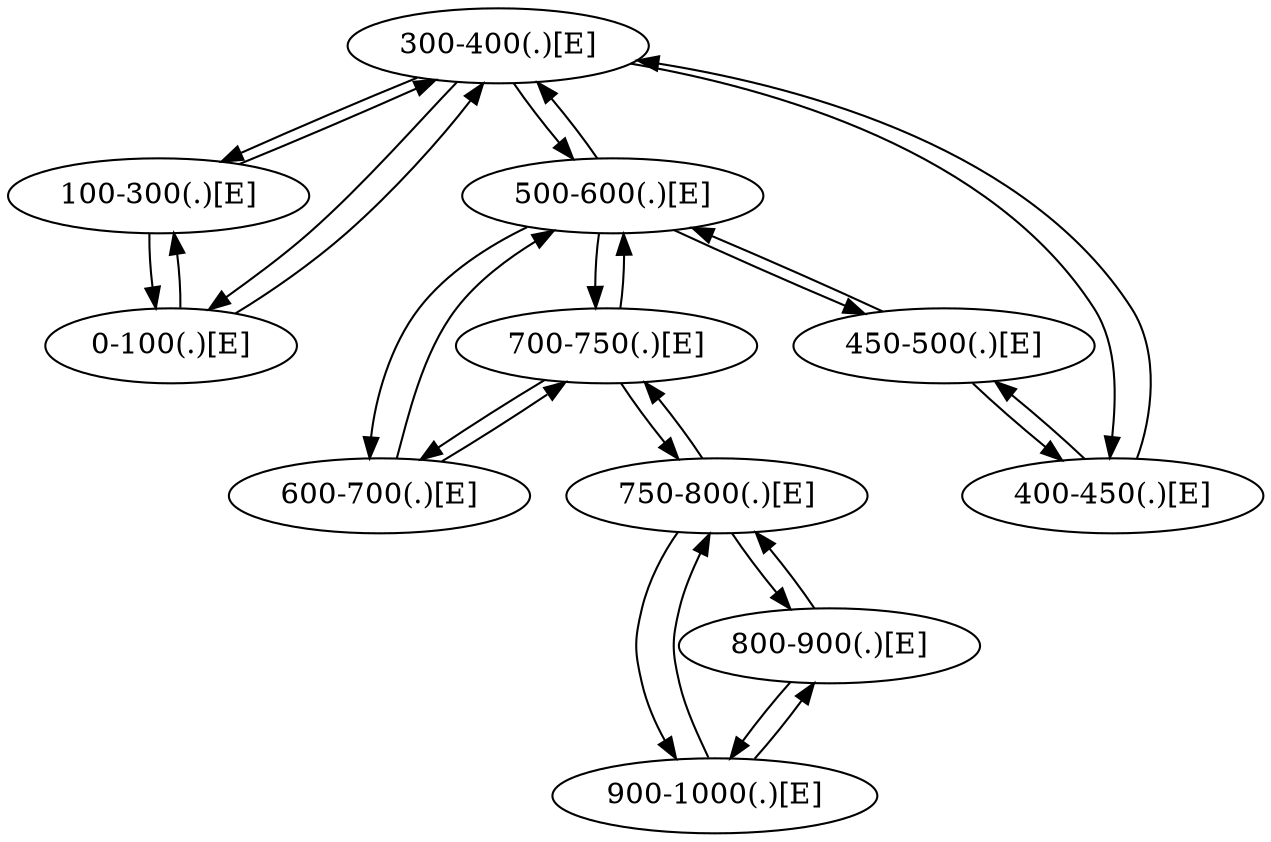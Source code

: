 strict digraph G {
"300-400(.)[E]" [data="[ID=G3.1,cov=0.10,-],[ID=G2.1,cov=0.10,+],[ID=G4.1,cov=0.10,-],[ID=G1.1,cov=0.10,+]"];
"700-750(.)[E]" [data="[ID=G3.1,cov=0.05,-],[ID=G2.1,cov=0.05,+],[ID=G4.1,cov=0.05,-],[ID=G1.1,cov=0.05,+],[ID=G6.1,cov=0.05,-],[ID=G5.1,cov=0.05,+]"];
"100-300(.)[E]" [data="[ID=G2.1,cov=0.20,+],[ID=G4.1,cov=0.20,-]"];
"500-600(.)[E]" [data="[ID=G3.1,cov=0.10,-],[ID=G2.1,cov=0.10,+],[ID=G4.1,cov=0.10,-],[ID=G1.1,cov=0.10,+],[ID=G6.1,cov=0.10,-],[ID=G5.1,cov=0.10,+]"];
"600-700(.)[E]" [data="[ID=G2.1,cov=0.10,+],[ID=G4.1,cov=0.10,-],[ID=G6.1,cov=0.10,-],[ID=G5.1,cov=0.10,+]"];
"400-450(.)[E]" [data="[ID=G2.1,cov=0.05,+],[ID=G4.1,cov=0.05,-]"];
"0-100(.)[E]" [data="[ID=G3.1,cov=0.10,-],[ID=G2.1,cov=0.10,+],[ID=G4.1,cov=0.10,-],[ID=G1.1,cov=0.10,+]"];
"900-1000(.)[E]" [data="[ID=G3.1,cov=0.10,-],[ID=G2.1,cov=0.10,+],[ID=G4.1,cov=0.10,-],[ID=G1.1,cov=0.10,+]"];
"750-800(.)[E]" [data="[ID=G3.1,cov=0.05,-],[ID=G2.1,cov=0.05,+],[ID=G4.1,cov=0.05,-],[ID=G1.1,cov=0.05,+]"];
"450-500(.)[E]" [data="[ID=G2.1,cov=0.05,+],[ID=G4.1,cov=0.05,-],[ID=G6.1,cov=0.05,-],[ID=G5.1,cov=0.05,+]"];
"800-900(.)[E]" [data="[ID=G2.1,cov=0.10,+],[ID=G4.1,cov=0.10,-]"];
"300-400(.)[E]" -> "400-450(.)[E]";
"300-400(.)[E]" -> "100-300(.)[E]";
"300-400(.)[E]" -> "500-600(.)[E]";
"300-400(.)[E]" -> "0-100(.)[E]";
"700-750(.)[E]" -> "500-600(.)[E]";
"700-750(.)[E]" -> "750-800(.)[E]";
"700-750(.)[E]" -> "600-700(.)[E]";
"100-300(.)[E]" -> "300-400(.)[E]";
"100-300(.)[E]" -> "0-100(.)[E]";
"500-600(.)[E]" -> "600-700(.)[E]";
"500-600(.)[E]" -> "300-400(.)[E]";
"500-600(.)[E]" -> "450-500(.)[E]";
"500-600(.)[E]" -> "700-750(.)[E]";
"600-700(.)[E]" -> "700-750(.)[E]";
"600-700(.)[E]" -> "500-600(.)[E]";
"400-450(.)[E]" -> "450-500(.)[E]";
"400-450(.)[E]" -> "300-400(.)[E]";
"0-100(.)[E]" -> "100-300(.)[E]";
"0-100(.)[E]" -> "300-400(.)[E]";
"900-1000(.)[E]" -> "750-800(.)[E]";
"900-1000(.)[E]" -> "800-900(.)[E]";
"750-800(.)[E]" -> "800-900(.)[E]";
"750-800(.)[E]" -> "700-750(.)[E]";
"750-800(.)[E]" -> "900-1000(.)[E]";
"450-500(.)[E]" -> "500-600(.)[E]";
"450-500(.)[E]" -> "400-450(.)[E]";
"800-900(.)[E]" -> "900-1000(.)[E]";
"800-900(.)[E]" -> "750-800(.)[E]";
}
